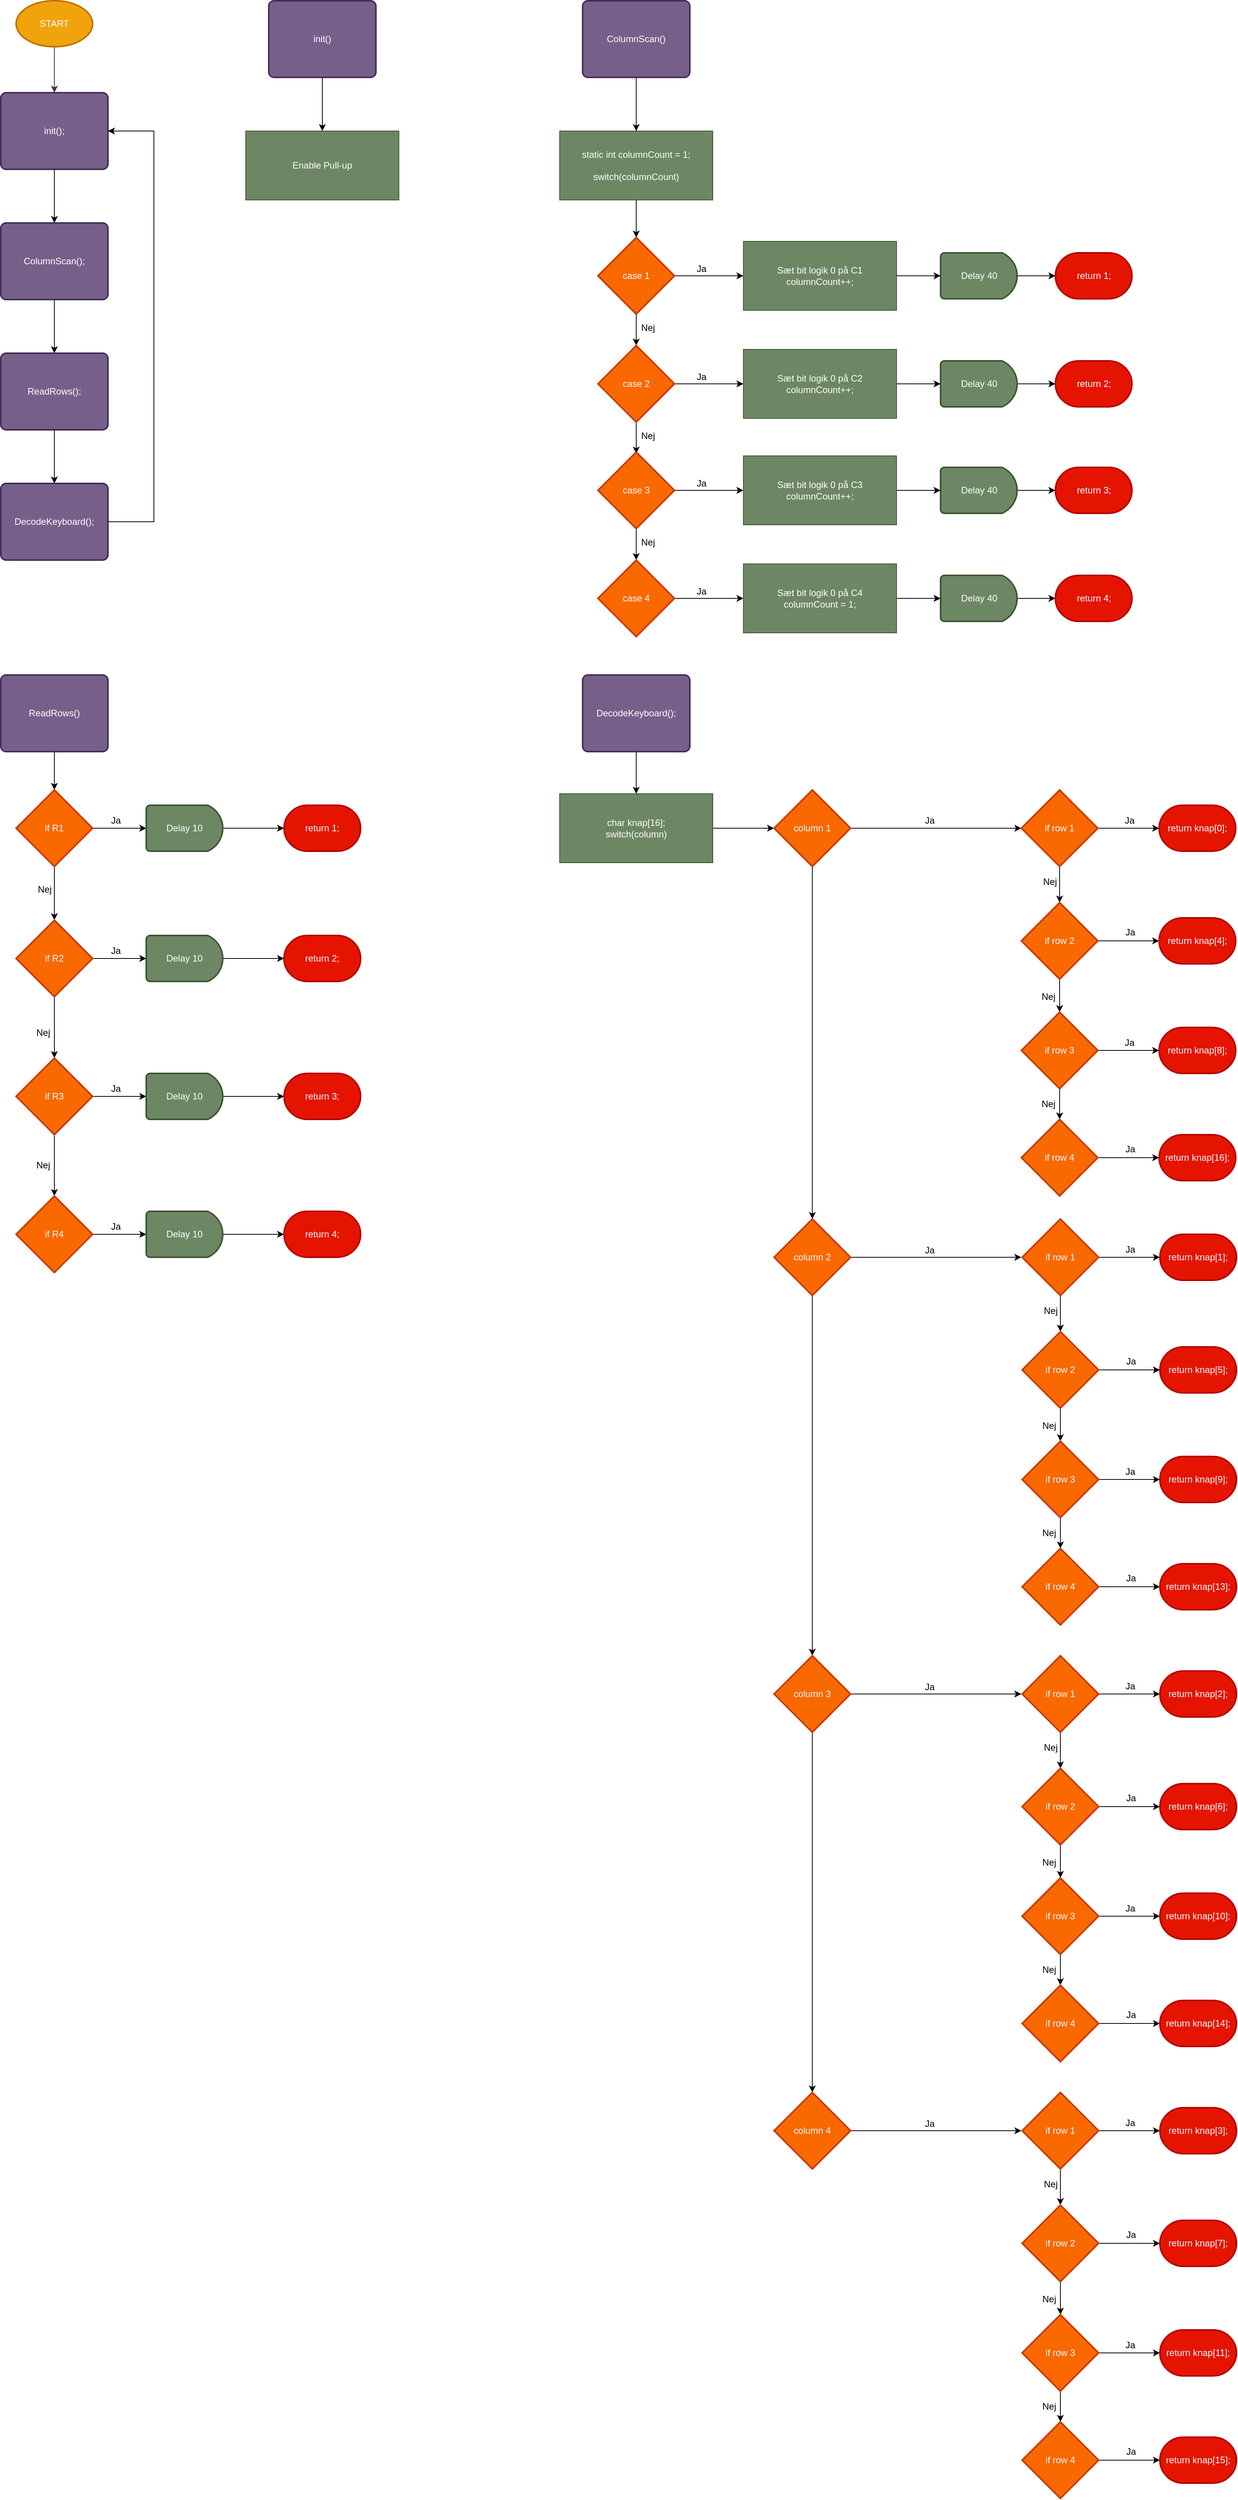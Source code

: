 <mxfile version="12.4.2" type="device" pages="1"><diagram id="H4l_srvw5z9-pCsnMv7J" name="Page-1"><mxGraphModel dx="1422" dy="794" grid="1" gridSize="10" guides="1" tooltips="1" connect="1" arrows="1" fold="1" page="1" pageScale="1" pageWidth="827" pageHeight="1169" math="0" shadow="0"><root><mxCell id="0"/><mxCell id="1" parent="0"/><mxCell id="MtW_4FK1G5BsZq4AV4s7-20" value="" style="edgeStyle=orthogonalEdgeStyle;rounded=0;orthogonalLoop=1;jettySize=auto;html=1;fillColor=#76608a;strokeColor=#432D57;" parent="1" source="MtW_4FK1G5BsZq4AV4s7-2" target="MtW_4FK1G5BsZq4AV4s7-17" edge="1"><mxGeometry relative="1" as="geometry"/></mxCell><mxCell id="MtW_4FK1G5BsZq4AV4s7-2" value="START" style="strokeWidth=2;html=1;shape=mxgraph.flowchart.start_1;whiteSpace=wrap;fillColor=#f0a30a;strokeColor=#BD7000;fontColor=#ffffff;" parent="1" vertex="1"><mxGeometry x="60" y="30" width="100" height="60" as="geometry"/></mxCell><mxCell id="MtW_4FK1G5BsZq4AV4s7-23" value="" style="edgeStyle=orthogonalEdgeStyle;rounded=0;orthogonalLoop=1;jettySize=auto;html=1;" parent="1" source="MtW_4FK1G5BsZq4AV4s7-17" target="MtW_4FK1G5BsZq4AV4s7-18" edge="1"><mxGeometry relative="1" as="geometry"/></mxCell><mxCell id="MtW_4FK1G5BsZq4AV4s7-17" value="init();" style="rounded=1;whiteSpace=wrap;html=1;absoluteArcSize=1;arcSize=14;strokeWidth=2;fillColor=#76608a;strokeColor=#432D57;fontColor=#ffffff;" parent="1" vertex="1"><mxGeometry x="40" y="150" width="140" height="100" as="geometry"/></mxCell><mxCell id="MtW_4FK1G5BsZq4AV4s7-24" value="" style="edgeStyle=orthogonalEdgeStyle;rounded=0;orthogonalLoop=1;jettySize=auto;html=1;" parent="1" source="MtW_4FK1G5BsZq4AV4s7-18" target="MtW_4FK1G5BsZq4AV4s7-19" edge="1"><mxGeometry relative="1" as="geometry"/></mxCell><mxCell id="MtW_4FK1G5BsZq4AV4s7-18" value="ColumnScan();" style="rounded=1;whiteSpace=wrap;html=1;absoluteArcSize=1;arcSize=14;strokeWidth=2;fillColor=#76608a;strokeColor=#432D57;fontColor=#ffffff;" parent="1" vertex="1"><mxGeometry x="40" y="320" width="140" height="100" as="geometry"/></mxCell><mxCell id="MtW_4FK1G5BsZq4AV4s7-26" value="" style="edgeStyle=orthogonalEdgeStyle;rounded=0;orthogonalLoop=1;jettySize=auto;html=1;" parent="1" source="MtW_4FK1G5BsZq4AV4s7-19" target="MtW_4FK1G5BsZq4AV4s7-25" edge="1"><mxGeometry relative="1" as="geometry"/></mxCell><mxCell id="MtW_4FK1G5BsZq4AV4s7-19" value="ReadRows();" style="rounded=1;whiteSpace=wrap;html=1;absoluteArcSize=1;arcSize=14;strokeWidth=2;fillColor=#76608a;strokeColor=#432D57;fontColor=#ffffff;" parent="1" vertex="1"><mxGeometry x="40" y="490" width="140" height="100" as="geometry"/></mxCell><mxCell id="MtW_4FK1G5BsZq4AV4s7-25" value="DecodeKeyboard();" style="rounded=1;whiteSpace=wrap;html=1;absoluteArcSize=1;arcSize=14;strokeWidth=2;fillColor=#76608a;strokeColor=#432D57;fontColor=#ffffff;" parent="1" vertex="1"><mxGeometry x="40" y="660" width="140" height="100" as="geometry"/></mxCell><mxCell id="MtW_4FK1G5BsZq4AV4s7-31" style="edgeStyle=orthogonalEdgeStyle;rounded=0;orthogonalLoop=1;jettySize=auto;html=1;exitX=1;exitY=0.5;exitDx=0;exitDy=0;entryX=1;entryY=0.5;entryDx=0;entryDy=0;" parent="1" source="MtW_4FK1G5BsZq4AV4s7-25" target="MtW_4FK1G5BsZq4AV4s7-17" edge="1"><mxGeometry relative="1" as="geometry"><Array as="points"><mxPoint x="240" y="710"/><mxPoint x="240" y="200"/></Array><mxPoint x="180" y="890" as="sourcePoint"/></mxGeometry></mxCell><mxCell id="MtW_4FK1G5BsZq4AV4s7-43" style="edgeStyle=orthogonalEdgeStyle;rounded=0;orthogonalLoop=1;jettySize=auto;html=1;exitX=0.5;exitY=1;exitDx=0;exitDy=0;entryX=0.5;entryY=0;entryDx=0;entryDy=0;entryPerimeter=0;" parent="1" source="MtW_4FK1G5BsZq4AV4s7-32" edge="1"><mxGeometry relative="1" as="geometry"><mxPoint x="460" y="200" as="targetPoint"/></mxGeometry></mxCell><mxCell id="MtW_4FK1G5BsZq4AV4s7-32" value="init()" style="rounded=1;whiteSpace=wrap;html=1;absoluteArcSize=1;arcSize=14;strokeWidth=2;fillColor=#76608a;strokeColor=#432D57;fontColor=#ffffff;" parent="1" vertex="1"><mxGeometry x="390" y="30" width="140" height="100" as="geometry"/></mxCell><mxCell id="MtW_4FK1G5BsZq4AV4s7-117" style="edgeStyle=orthogonalEdgeStyle;rounded=0;orthogonalLoop=1;jettySize=auto;html=1;exitX=0.5;exitY=1;exitDx=0;exitDy=0;entryX=0.5;entryY=0;entryDx=0;entryDy=0;" parent="1" source="MtW_4FK1G5BsZq4AV4s7-37" edge="1"><mxGeometry relative="1" as="geometry"><mxPoint x="870" y="200" as="targetPoint"/></mxGeometry></mxCell><mxCell id="MtW_4FK1G5BsZq4AV4s7-37" value="ColumnScan()" style="rounded=1;whiteSpace=wrap;html=1;absoluteArcSize=1;arcSize=14;strokeWidth=2;fillColor=#76608a;strokeColor=#432D57;fontColor=#ffffff;" parent="1" vertex="1"><mxGeometry x="800" y="30" width="140" height="100" as="geometry"/></mxCell><mxCell id="MtW_4FK1G5BsZq4AV4s7-49" value="&lt;font color=&quot;#ffffff&quot;&gt;Sæt bit logik 0 på PK3&lt;/font&gt;" style="text;html=1;align=center;verticalAlign=middle;resizable=0;points=[];;autosize=1;" parent="1" vertex="1"><mxGeometry x="1047.5" y="353" width="130" height="20" as="geometry"/></mxCell><mxCell id="MtW_4FK1G5BsZq4AV4s7-56" style="edgeStyle=orthogonalEdgeStyle;rounded=0;orthogonalLoop=1;jettySize=auto;html=1;exitX=1;exitY=0.5;exitDx=0;exitDy=0;exitPerimeter=0;entryX=0;entryY=0.5;entryDx=0;entryDy=0;entryPerimeter=0;" parent="1" source="MtW_4FK1G5BsZq4AV4s7-50" target="MtW_4FK1G5BsZq4AV4s7-51" edge="1"><mxGeometry relative="1" as="geometry"/></mxCell><mxCell id="MtW_4FK1G5BsZq4AV4s7-50" value="Delay 40" style="strokeWidth=2;html=1;shape=mxgraph.flowchart.delay;whiteSpace=wrap;fillColor=#6d8764;strokeColor=#3A5431;fontColor=#ffffff;" parent="1" vertex="1"><mxGeometry x="1267.5" y="359" width="100" height="60" as="geometry"/></mxCell><mxCell id="MtW_4FK1G5BsZq4AV4s7-51" value="return 1;" style="strokeWidth=2;html=1;shape=mxgraph.flowchart.terminator;whiteSpace=wrap;fillColor=#e51400;strokeColor=#B20000;fontColor=#ffffff;" parent="1" vertex="1"><mxGeometry x="1417.5" y="359" width="100" height="60" as="geometry"/></mxCell><mxCell id="MtW_4FK1G5BsZq4AV4s7-52" value="&lt;font color=&quot;#ffffff&quot;&gt;columnCount++&lt;/font&gt;" style="text;html=1;align=center;verticalAlign=middle;resizable=0;points=[];;autosize=1;" parent="1" vertex="1"><mxGeometry x="1062.5" y="403" width="100" height="20" as="geometry"/></mxCell><mxCell id="MtW_4FK1G5BsZq4AV4s7-53" value="&lt;font color=&quot;#ffffff&quot;&gt;case 1:&lt;/font&gt;" style="text;html=1;align=center;verticalAlign=middle;resizable=0;points=[];;autosize=1;" parent="1" vertex="1"><mxGeometry x="820" y="359" width="50" height="20" as="geometry"/></mxCell><mxCell id="MtW_4FK1G5BsZq4AV4s7-114" value="&lt;font color=&quot;#ffffff&quot;&gt;Enable Pull-Up&lt;/font&gt;" style="text;html=1;align=center;verticalAlign=middle;resizable=0;points=[];;autosize=1;" parent="1" vertex="1"><mxGeometry x="410" y="240" width="100" height="20" as="geometry"/></mxCell><mxCell id="MtW_4FK1G5BsZq4AV4s7-118" value="&lt;font color=&quot;#ffffff&quot;&gt;static int columnCount = 1;&lt;/font&gt;" style="text;html=1;align=center;verticalAlign=middle;resizable=0;points=[];;autosize=1;" parent="1" vertex="1"><mxGeometry x="790" y="210" width="160" height="20" as="geometry"/></mxCell><mxCell id="MtW_4FK1G5BsZq4AV4s7-119" value="&lt;font color=&quot;#ffffff&quot;&gt;switch(columnCount)&lt;/font&gt;" style="text;html=1;align=center;verticalAlign=middle;resizable=0;points=[];;autosize=1;" parent="1" vertex="1"><mxGeometry x="805" y="245" width="130" height="20" as="geometry"/></mxCell><mxCell id="9_9Kh3xDXPiRytQYsMHu-55" value="" style="edgeStyle=orthogonalEdgeStyle;rounded=0;orthogonalLoop=1;jettySize=auto;html=1;" edge="1" parent="1" source="MtW_4FK1G5BsZq4AV4s7-121" target="9_9Kh3xDXPiRytQYsMHu-53"><mxGeometry relative="1" as="geometry"/></mxCell><mxCell id="MtW_4FK1G5BsZq4AV4s7-121" value="ReadRows()" style="rounded=1;whiteSpace=wrap;html=1;absoluteArcSize=1;arcSize=14;strokeWidth=2;fillColor=#76608a;strokeColor=#432D57;fontColor=#ffffff;" parent="1" vertex="1"><mxGeometry x="40" y="910" width="140" height="100" as="geometry"/></mxCell><mxCell id="9_9Kh3xDXPiRytQYsMHu-1" value="Enable Pull-up" style="rounded=0;whiteSpace=wrap;html=1;fillColor=#6d8764;strokeColor=#3A5431;fontColor=#ffffff;" vertex="1" parent="1"><mxGeometry x="360" y="200" width="200" height="90" as="geometry"/></mxCell><mxCell id="9_9Kh3xDXPiRytQYsMHu-6" value="" style="edgeStyle=orthogonalEdgeStyle;rounded=0;orthogonalLoop=1;jettySize=auto;html=1;" edge="1" parent="1" source="9_9Kh3xDXPiRytQYsMHu-2" target="9_9Kh3xDXPiRytQYsMHu-4"><mxGeometry relative="1" as="geometry"/></mxCell><mxCell id="9_9Kh3xDXPiRytQYsMHu-2" value="static int columnCount = 1;&lt;br&gt;&lt;br&gt;switch(columnCount)" style="rounded=0;whiteSpace=wrap;html=1;fillColor=#6d8764;strokeColor=#3A5431;fontColor=#ffffff;" vertex="1" parent="1"><mxGeometry x="770" y="200" width="200" height="90" as="geometry"/></mxCell><mxCell id="9_9Kh3xDXPiRytQYsMHu-7" style="edgeStyle=orthogonalEdgeStyle;rounded=0;orthogonalLoop=1;jettySize=auto;html=1;exitX=1;exitY=0.5;exitDx=0;exitDy=0;exitPerimeter=0;entryX=0;entryY=0.5;entryDx=0;entryDy=0;" edge="1" parent="1" source="9_9Kh3xDXPiRytQYsMHu-4" target="9_9Kh3xDXPiRytQYsMHu-5"><mxGeometry relative="1" as="geometry"/></mxCell><mxCell id="9_9Kh3xDXPiRytQYsMHu-11" style="edgeStyle=orthogonalEdgeStyle;rounded=0;orthogonalLoop=1;jettySize=auto;html=1;" edge="1" parent="1" source="9_9Kh3xDXPiRytQYsMHu-4"><mxGeometry relative="1" as="geometry"><mxPoint x="870" y="480" as="targetPoint"/></mxGeometry></mxCell><mxCell id="9_9Kh3xDXPiRytQYsMHu-4" value="case 1" style="strokeWidth=2;html=1;shape=mxgraph.flowchart.decision;whiteSpace=wrap;fillColor=#fa6800;strokeColor=#C73500;fontColor=#ffffff;" vertex="1" parent="1"><mxGeometry x="820" y="339" width="100" height="100" as="geometry"/></mxCell><mxCell id="9_9Kh3xDXPiRytQYsMHu-9" style="edgeStyle=orthogonalEdgeStyle;rounded=0;orthogonalLoop=1;jettySize=auto;html=1;exitX=1;exitY=0.5;exitDx=0;exitDy=0;" edge="1" parent="1" source="9_9Kh3xDXPiRytQYsMHu-5" target="MtW_4FK1G5BsZq4AV4s7-50"><mxGeometry relative="1" as="geometry"/></mxCell><mxCell id="9_9Kh3xDXPiRytQYsMHu-5" value="Sæt bit logik 0 på C1&lt;br&gt;columnCount++;" style="rounded=0;whiteSpace=wrap;html=1;fillColor=#6d8764;strokeColor=#3A5431;fontColor=#ffffff;" vertex="1" parent="1"><mxGeometry x="1010" y="344" width="200" height="90" as="geometry"/></mxCell><mxCell id="9_9Kh3xDXPiRytQYsMHu-10" value="Ja" style="text;html=1;align=center;verticalAlign=middle;resizable=0;points=[];;autosize=1;" vertex="1" parent="1"><mxGeometry x="940" y="370" width="30" height="20" as="geometry"/></mxCell><mxCell id="9_9Kh3xDXPiRytQYsMHu-12" value="Nej" style="text;html=1;align=center;verticalAlign=middle;resizable=0;points=[];;autosize=1;" vertex="1" parent="1"><mxGeometry x="870" y="447" width="30" height="20" as="geometry"/></mxCell><mxCell id="9_9Kh3xDXPiRytQYsMHu-13" value="&lt;font color=&quot;#ffffff&quot;&gt;Sæt bit logik 0 på PK3&lt;/font&gt;" style="text;html=1;align=center;verticalAlign=middle;resizable=0;points=[];;autosize=1;" vertex="1" parent="1"><mxGeometry x="1047.5" y="494" width="130" height="20" as="geometry"/></mxCell><mxCell id="9_9Kh3xDXPiRytQYsMHu-14" style="edgeStyle=orthogonalEdgeStyle;rounded=0;orthogonalLoop=1;jettySize=auto;html=1;exitX=1;exitY=0.5;exitDx=0;exitDy=0;exitPerimeter=0;entryX=0;entryY=0.5;entryDx=0;entryDy=0;entryPerimeter=0;" edge="1" source="9_9Kh3xDXPiRytQYsMHu-15" target="9_9Kh3xDXPiRytQYsMHu-16" parent="1"><mxGeometry relative="1" as="geometry"/></mxCell><mxCell id="9_9Kh3xDXPiRytQYsMHu-15" value="Delay 40" style="strokeWidth=2;html=1;shape=mxgraph.flowchart.delay;whiteSpace=wrap;fillColor=#6d8764;strokeColor=#3A5431;fontColor=#ffffff;" vertex="1" parent="1"><mxGeometry x="1267.5" y="500" width="100" height="60" as="geometry"/></mxCell><mxCell id="9_9Kh3xDXPiRytQYsMHu-16" value="return 2;" style="strokeWidth=2;html=1;shape=mxgraph.flowchart.terminator;whiteSpace=wrap;fillColor=#e51400;strokeColor=#B20000;fontColor=#ffffff;" vertex="1" parent="1"><mxGeometry x="1417.5" y="500" width="100" height="60" as="geometry"/></mxCell><mxCell id="9_9Kh3xDXPiRytQYsMHu-17" value="&lt;font color=&quot;#ffffff&quot;&gt;columnCount++&lt;/font&gt;" style="text;html=1;align=center;verticalAlign=middle;resizable=0;points=[];;autosize=1;" vertex="1" parent="1"><mxGeometry x="1062.5" y="544" width="100" height="20" as="geometry"/></mxCell><mxCell id="9_9Kh3xDXPiRytQYsMHu-18" value="&lt;font color=&quot;#ffffff&quot;&gt;case 1:&lt;/font&gt;" style="text;html=1;align=center;verticalAlign=middle;resizable=0;points=[];;autosize=1;" vertex="1" parent="1"><mxGeometry x="820" y="500" width="50" height="20" as="geometry"/></mxCell><mxCell id="9_9Kh3xDXPiRytQYsMHu-19" style="edgeStyle=orthogonalEdgeStyle;rounded=0;orthogonalLoop=1;jettySize=auto;html=1;exitX=1;exitY=0.5;exitDx=0;exitDy=0;exitPerimeter=0;entryX=0;entryY=0.5;entryDx=0;entryDy=0;" edge="1" source="9_9Kh3xDXPiRytQYsMHu-21" target="9_9Kh3xDXPiRytQYsMHu-23" parent="1"><mxGeometry relative="1" as="geometry"/></mxCell><mxCell id="9_9Kh3xDXPiRytQYsMHu-20" style="edgeStyle=orthogonalEdgeStyle;rounded=0;orthogonalLoop=1;jettySize=auto;html=1;" edge="1" source="9_9Kh3xDXPiRytQYsMHu-21" parent="1"><mxGeometry relative="1" as="geometry"><mxPoint x="870" y="621" as="targetPoint"/></mxGeometry></mxCell><mxCell id="9_9Kh3xDXPiRytQYsMHu-21" value="case 2" style="strokeWidth=2;html=1;shape=mxgraph.flowchart.decision;whiteSpace=wrap;fillColor=#fa6800;strokeColor=#C73500;fontColor=#ffffff;" vertex="1" parent="1"><mxGeometry x="820" y="480" width="100" height="100" as="geometry"/></mxCell><mxCell id="9_9Kh3xDXPiRytQYsMHu-22" style="edgeStyle=orthogonalEdgeStyle;rounded=0;orthogonalLoop=1;jettySize=auto;html=1;exitX=1;exitY=0.5;exitDx=0;exitDy=0;" edge="1" source="9_9Kh3xDXPiRytQYsMHu-23" target="9_9Kh3xDXPiRytQYsMHu-15" parent="1"><mxGeometry relative="1" as="geometry"/></mxCell><mxCell id="9_9Kh3xDXPiRytQYsMHu-23" value="Sæt bit logik 0 på C2&lt;br&gt;columnCount++;" style="rounded=0;whiteSpace=wrap;html=1;fillColor=#6d8764;strokeColor=#3A5431;fontColor=#ffffff;" vertex="1" parent="1"><mxGeometry x="1010" y="485" width="200" height="90" as="geometry"/></mxCell><mxCell id="9_9Kh3xDXPiRytQYsMHu-24" value="Ja" style="text;html=1;align=center;verticalAlign=middle;resizable=0;points=[];;autosize=1;" vertex="1" parent="1"><mxGeometry x="940" y="511" width="30" height="20" as="geometry"/></mxCell><mxCell id="9_9Kh3xDXPiRytQYsMHu-25" value="Nej" style="text;html=1;align=center;verticalAlign=middle;resizable=0;points=[];;autosize=1;" vertex="1" parent="1"><mxGeometry x="870" y="588" width="30" height="20" as="geometry"/></mxCell><mxCell id="9_9Kh3xDXPiRytQYsMHu-27" value="&lt;font color=&quot;#ffffff&quot;&gt;Sæt bit logik 0 på PK3&lt;/font&gt;" style="text;html=1;align=center;verticalAlign=middle;resizable=0;points=[];;autosize=1;" vertex="1" parent="1"><mxGeometry x="1047.5" y="633" width="130" height="20" as="geometry"/></mxCell><mxCell id="9_9Kh3xDXPiRytQYsMHu-28" style="edgeStyle=orthogonalEdgeStyle;rounded=0;orthogonalLoop=1;jettySize=auto;html=1;exitX=1;exitY=0.5;exitDx=0;exitDy=0;exitPerimeter=0;entryX=0;entryY=0.5;entryDx=0;entryDy=0;entryPerimeter=0;" edge="1" source="9_9Kh3xDXPiRytQYsMHu-29" target="9_9Kh3xDXPiRytQYsMHu-30" parent="1"><mxGeometry relative="1" as="geometry"/></mxCell><mxCell id="9_9Kh3xDXPiRytQYsMHu-29" value="Delay 40" style="strokeWidth=2;html=1;shape=mxgraph.flowchart.delay;whiteSpace=wrap;fillColor=#6d8764;strokeColor=#3A5431;fontColor=#ffffff;" vertex="1" parent="1"><mxGeometry x="1267.5" y="639" width="100" height="60" as="geometry"/></mxCell><mxCell id="9_9Kh3xDXPiRytQYsMHu-30" value="return 3;" style="strokeWidth=2;html=1;shape=mxgraph.flowchart.terminator;whiteSpace=wrap;fillColor=#e51400;strokeColor=#B20000;fontColor=#ffffff;" vertex="1" parent="1"><mxGeometry x="1417.5" y="639" width="100" height="60" as="geometry"/></mxCell><mxCell id="9_9Kh3xDXPiRytQYsMHu-31" value="&lt;font color=&quot;#ffffff&quot;&gt;columnCount++&lt;/font&gt;" style="text;html=1;align=center;verticalAlign=middle;resizable=0;points=[];;autosize=1;" vertex="1" parent="1"><mxGeometry x="1062.5" y="683" width="100" height="20" as="geometry"/></mxCell><mxCell id="9_9Kh3xDXPiRytQYsMHu-32" value="&lt;font color=&quot;#ffffff&quot;&gt;case 1:&lt;/font&gt;" style="text;html=1;align=center;verticalAlign=middle;resizable=0;points=[];;autosize=1;" vertex="1" parent="1"><mxGeometry x="820" y="639" width="50" height="20" as="geometry"/></mxCell><mxCell id="9_9Kh3xDXPiRytQYsMHu-33" style="edgeStyle=orthogonalEdgeStyle;rounded=0;orthogonalLoop=1;jettySize=auto;html=1;exitX=1;exitY=0.5;exitDx=0;exitDy=0;exitPerimeter=0;entryX=0;entryY=0.5;entryDx=0;entryDy=0;" edge="1" source="9_9Kh3xDXPiRytQYsMHu-35" target="9_9Kh3xDXPiRytQYsMHu-37" parent="1"><mxGeometry relative="1" as="geometry"/></mxCell><mxCell id="9_9Kh3xDXPiRytQYsMHu-34" style="edgeStyle=orthogonalEdgeStyle;rounded=0;orthogonalLoop=1;jettySize=auto;html=1;" edge="1" source="9_9Kh3xDXPiRytQYsMHu-35" parent="1"><mxGeometry relative="1" as="geometry"><mxPoint x="870" y="760" as="targetPoint"/></mxGeometry></mxCell><mxCell id="9_9Kh3xDXPiRytQYsMHu-35" value="case 3" style="strokeWidth=2;html=1;shape=mxgraph.flowchart.decision;whiteSpace=wrap;fillColor=#fa6800;strokeColor=#C73500;fontColor=#ffffff;" vertex="1" parent="1"><mxGeometry x="820" y="619" width="100" height="100" as="geometry"/></mxCell><mxCell id="9_9Kh3xDXPiRytQYsMHu-36" style="edgeStyle=orthogonalEdgeStyle;rounded=0;orthogonalLoop=1;jettySize=auto;html=1;exitX=1;exitY=0.5;exitDx=0;exitDy=0;" edge="1" source="9_9Kh3xDXPiRytQYsMHu-37" target="9_9Kh3xDXPiRytQYsMHu-29" parent="1"><mxGeometry relative="1" as="geometry"/></mxCell><mxCell id="9_9Kh3xDXPiRytQYsMHu-37" value="Sæt bit logik 0 på C3&lt;br&gt;columnCount++;" style="rounded=0;whiteSpace=wrap;html=1;fillColor=#6d8764;strokeColor=#3A5431;fontColor=#ffffff;" vertex="1" parent="1"><mxGeometry x="1010" y="624" width="200" height="90" as="geometry"/></mxCell><mxCell id="9_9Kh3xDXPiRytQYsMHu-38" value="Ja" style="text;html=1;align=center;verticalAlign=middle;resizable=0;points=[];;autosize=1;" vertex="1" parent="1"><mxGeometry x="940" y="650" width="30" height="20" as="geometry"/></mxCell><mxCell id="9_9Kh3xDXPiRytQYsMHu-39" value="Nej" style="text;html=1;align=center;verticalAlign=middle;resizable=0;points=[];;autosize=1;" vertex="1" parent="1"><mxGeometry x="870" y="727" width="30" height="20" as="geometry"/></mxCell><mxCell id="9_9Kh3xDXPiRytQYsMHu-40" value="&lt;font color=&quot;#ffffff&quot;&gt;Sæt bit logik 0 på PK3&lt;/font&gt;" style="text;html=1;align=center;verticalAlign=middle;resizable=0;points=[];;autosize=1;" vertex="1" parent="1"><mxGeometry x="1047.5" y="774" width="130" height="20" as="geometry"/></mxCell><mxCell id="9_9Kh3xDXPiRytQYsMHu-41" style="edgeStyle=orthogonalEdgeStyle;rounded=0;orthogonalLoop=1;jettySize=auto;html=1;exitX=1;exitY=0.5;exitDx=0;exitDy=0;exitPerimeter=0;entryX=0;entryY=0.5;entryDx=0;entryDy=0;entryPerimeter=0;" edge="1" source="9_9Kh3xDXPiRytQYsMHu-42" target="9_9Kh3xDXPiRytQYsMHu-43" parent="1"><mxGeometry relative="1" as="geometry"/></mxCell><mxCell id="9_9Kh3xDXPiRytQYsMHu-42" value="Delay 40" style="strokeWidth=2;html=1;shape=mxgraph.flowchart.delay;whiteSpace=wrap;fillColor=#6d8764;strokeColor=#3A5431;fontColor=#ffffff;" vertex="1" parent="1"><mxGeometry x="1267.5" y="780" width="100" height="60" as="geometry"/></mxCell><mxCell id="9_9Kh3xDXPiRytQYsMHu-43" value="return 4;" style="strokeWidth=2;html=1;shape=mxgraph.flowchart.terminator;whiteSpace=wrap;fillColor=#e51400;strokeColor=#B20000;fontColor=#ffffff;" vertex="1" parent="1"><mxGeometry x="1417.5" y="780" width="100" height="60" as="geometry"/></mxCell><mxCell id="9_9Kh3xDXPiRytQYsMHu-44" value="&lt;font color=&quot;#ffffff&quot;&gt;columnCount++&lt;/font&gt;" style="text;html=1;align=center;verticalAlign=middle;resizable=0;points=[];;autosize=1;" vertex="1" parent="1"><mxGeometry x="1062.5" y="824" width="100" height="20" as="geometry"/></mxCell><mxCell id="9_9Kh3xDXPiRytQYsMHu-45" value="&lt;font color=&quot;#ffffff&quot;&gt;case 1:&lt;/font&gt;" style="text;html=1;align=center;verticalAlign=middle;resizable=0;points=[];;autosize=1;" vertex="1" parent="1"><mxGeometry x="820" y="780" width="50" height="20" as="geometry"/></mxCell><mxCell id="9_9Kh3xDXPiRytQYsMHu-46" style="edgeStyle=orthogonalEdgeStyle;rounded=0;orthogonalLoop=1;jettySize=auto;html=1;exitX=1;exitY=0.5;exitDx=0;exitDy=0;exitPerimeter=0;entryX=0;entryY=0.5;entryDx=0;entryDy=0;" edge="1" source="9_9Kh3xDXPiRytQYsMHu-48" target="9_9Kh3xDXPiRytQYsMHu-50" parent="1"><mxGeometry relative="1" as="geometry"/></mxCell><mxCell id="9_9Kh3xDXPiRytQYsMHu-48" value="case 4" style="strokeWidth=2;html=1;shape=mxgraph.flowchart.decision;whiteSpace=wrap;fillColor=#fa6800;strokeColor=#C73500;fontColor=#ffffff;" vertex="1" parent="1"><mxGeometry x="820" y="760" width="100" height="100" as="geometry"/></mxCell><mxCell id="9_9Kh3xDXPiRytQYsMHu-49" style="edgeStyle=orthogonalEdgeStyle;rounded=0;orthogonalLoop=1;jettySize=auto;html=1;exitX=1;exitY=0.5;exitDx=0;exitDy=0;" edge="1" source="9_9Kh3xDXPiRytQYsMHu-50" target="9_9Kh3xDXPiRytQYsMHu-42" parent="1"><mxGeometry relative="1" as="geometry"/></mxCell><mxCell id="9_9Kh3xDXPiRytQYsMHu-50" value="Sæt bit logik 0 på C4&lt;br&gt;columnCount = 1;" style="rounded=0;whiteSpace=wrap;html=1;fillColor=#6d8764;strokeColor=#3A5431;fontColor=#ffffff;" vertex="1" parent="1"><mxGeometry x="1010" y="765" width="200" height="90" as="geometry"/></mxCell><mxCell id="9_9Kh3xDXPiRytQYsMHu-51" value="Ja" style="text;html=1;align=center;verticalAlign=middle;resizable=0;points=[];;autosize=1;" vertex="1" parent="1"><mxGeometry x="940" y="791" width="30" height="20" as="geometry"/></mxCell><mxCell id="9_9Kh3xDXPiRytQYsMHu-57" value="" style="edgeStyle=orthogonalEdgeStyle;rounded=0;orthogonalLoop=1;jettySize=auto;html=1;" edge="1" parent="1" source="9_9Kh3xDXPiRytQYsMHu-53" target="9_9Kh3xDXPiRytQYsMHu-56"><mxGeometry relative="1" as="geometry"/></mxCell><mxCell id="9_9Kh3xDXPiRytQYsMHu-68" value="" style="edgeStyle=orthogonalEdgeStyle;rounded=0;orthogonalLoop=1;jettySize=auto;html=1;" edge="1" parent="1" source="9_9Kh3xDXPiRytQYsMHu-53" target="9_9Kh3xDXPiRytQYsMHu-63"><mxGeometry relative="1" as="geometry"/></mxCell><mxCell id="9_9Kh3xDXPiRytQYsMHu-53" value="if R1" style="strokeWidth=2;html=1;shape=mxgraph.flowchart.decision;whiteSpace=wrap;fillColor=#fa6800;strokeColor=#C73500;fontColor=#ffffff;" vertex="1" parent="1"><mxGeometry x="60" y="1060" width="100" height="100" as="geometry"/></mxCell><mxCell id="9_9Kh3xDXPiRytQYsMHu-59" value="" style="edgeStyle=orthogonalEdgeStyle;rounded=0;orthogonalLoop=1;jettySize=auto;html=1;" edge="1" parent="1" source="9_9Kh3xDXPiRytQYsMHu-56"><mxGeometry relative="1" as="geometry"><mxPoint x="410" y="1110" as="targetPoint"/></mxGeometry></mxCell><mxCell id="9_9Kh3xDXPiRytQYsMHu-56" value="Delay 10" style="strokeWidth=2;html=1;shape=mxgraph.flowchart.delay;whiteSpace=wrap;fillColor=#6d8764;strokeColor=#3A5431;fontColor=#ffffff;" vertex="1" parent="1"><mxGeometry x="230" y="1080" width="100" height="60" as="geometry"/></mxCell><mxCell id="9_9Kh3xDXPiRytQYsMHu-60" value="return 1;" style="strokeWidth=2;html=1;shape=mxgraph.flowchart.terminator;whiteSpace=wrap;fillColor=#e51400;strokeColor=#B20000;fontColor=#ffffff;" vertex="1" parent="1"><mxGeometry x="410" y="1080" width="100" height="60" as="geometry"/></mxCell><mxCell id="9_9Kh3xDXPiRytQYsMHu-61" value="Ja" style="text;html=1;align=center;verticalAlign=middle;resizable=0;points=[];;autosize=1;" vertex="1" parent="1"><mxGeometry x="175" y="1090" width="30" height="20" as="geometry"/></mxCell><mxCell id="9_9Kh3xDXPiRytQYsMHu-62" value="" style="edgeStyle=orthogonalEdgeStyle;rounded=0;orthogonalLoop=1;jettySize=auto;html=1;" edge="1" source="9_9Kh3xDXPiRytQYsMHu-63" target="9_9Kh3xDXPiRytQYsMHu-65" parent="1"><mxGeometry relative="1" as="geometry"/></mxCell><mxCell id="9_9Kh3xDXPiRytQYsMHu-71" value="" style="edgeStyle=orthogonalEdgeStyle;rounded=0;orthogonalLoop=1;jettySize=auto;html=1;" edge="1" parent="1" source="9_9Kh3xDXPiRytQYsMHu-63"><mxGeometry relative="1" as="geometry"><mxPoint x="110" y="1410" as="targetPoint"/></mxGeometry></mxCell><mxCell id="9_9Kh3xDXPiRytQYsMHu-63" value="if R2" style="strokeWidth=2;html=1;shape=mxgraph.flowchart.decision;whiteSpace=wrap;fillColor=#fa6800;strokeColor=#C73500;fontColor=#ffffff;" vertex="1" parent="1"><mxGeometry x="60" y="1230" width="100" height="100" as="geometry"/></mxCell><mxCell id="9_9Kh3xDXPiRytQYsMHu-64" value="" style="edgeStyle=orthogonalEdgeStyle;rounded=0;orthogonalLoop=1;jettySize=auto;html=1;" edge="1" source="9_9Kh3xDXPiRytQYsMHu-65" parent="1"><mxGeometry relative="1" as="geometry"><mxPoint x="410" y="1280" as="targetPoint"/></mxGeometry></mxCell><mxCell id="9_9Kh3xDXPiRytQYsMHu-65" value="Delay 10" style="strokeWidth=2;html=1;shape=mxgraph.flowchart.delay;whiteSpace=wrap;fillColor=#6d8764;strokeColor=#3A5431;fontColor=#ffffff;" vertex="1" parent="1"><mxGeometry x="230" y="1250" width="100" height="60" as="geometry"/></mxCell><mxCell id="9_9Kh3xDXPiRytQYsMHu-66" value="return 2;" style="strokeWidth=2;html=1;shape=mxgraph.flowchart.terminator;whiteSpace=wrap;fillColor=#e51400;strokeColor=#B20000;fontColor=#ffffff;" vertex="1" parent="1"><mxGeometry x="410" y="1250" width="100" height="60" as="geometry"/></mxCell><mxCell id="9_9Kh3xDXPiRytQYsMHu-67" value="Ja" style="text;html=1;align=center;verticalAlign=middle;resizable=0;points=[];;autosize=1;" vertex="1" parent="1"><mxGeometry x="175" y="1260" width="30" height="20" as="geometry"/></mxCell><mxCell id="9_9Kh3xDXPiRytQYsMHu-69" value="Nej" style="text;html=1;align=center;verticalAlign=middle;resizable=0;points=[];;autosize=1;" vertex="1" parent="1"><mxGeometry x="82" y="1180" width="30" height="20" as="geometry"/></mxCell><mxCell id="9_9Kh3xDXPiRytQYsMHu-73" value="" style="edgeStyle=orthogonalEdgeStyle;rounded=0;orthogonalLoop=1;jettySize=auto;html=1;" edge="1" source="9_9Kh3xDXPiRytQYsMHu-76" target="9_9Kh3xDXPiRytQYsMHu-77" parent="1"><mxGeometry relative="1" as="geometry"/></mxCell><mxCell id="9_9Kh3xDXPiRytQYsMHu-74" value="" style="edgeStyle=orthogonalEdgeStyle;rounded=0;orthogonalLoop=1;jettySize=auto;html=1;" edge="1" source="9_9Kh3xDXPiRytQYsMHu-76" parent="1"><mxGeometry relative="1" as="geometry"><mxPoint x="110" y="1590" as="targetPoint"/></mxGeometry></mxCell><mxCell id="9_9Kh3xDXPiRytQYsMHu-75" value="" style="edgeStyle=orthogonalEdgeStyle;rounded=0;orthogonalLoop=1;jettySize=auto;html=1;" edge="1" source="9_9Kh3xDXPiRytQYsMHu-77" parent="1"><mxGeometry relative="1" as="geometry"><mxPoint x="410" y="1460" as="targetPoint"/></mxGeometry></mxCell><mxCell id="9_9Kh3xDXPiRytQYsMHu-76" value="if R3" style="strokeWidth=2;html=1;shape=mxgraph.flowchart.decision;whiteSpace=wrap;fillColor=#fa6800;strokeColor=#C73500;fontColor=#ffffff;" vertex="1" parent="1"><mxGeometry x="60" y="1410" width="100" height="100" as="geometry"/></mxCell><mxCell id="9_9Kh3xDXPiRytQYsMHu-77" value="Delay 10" style="strokeWidth=2;html=1;shape=mxgraph.flowchart.delay;whiteSpace=wrap;fillColor=#6d8764;strokeColor=#3A5431;fontColor=#ffffff;" vertex="1" parent="1"><mxGeometry x="230" y="1430" width="100" height="60" as="geometry"/></mxCell><mxCell id="9_9Kh3xDXPiRytQYsMHu-78" value="return 3;" style="strokeWidth=2;html=1;shape=mxgraph.flowchart.terminator;whiteSpace=wrap;fillColor=#e51400;strokeColor=#B20000;fontColor=#ffffff;" vertex="1" parent="1"><mxGeometry x="410" y="1430" width="100" height="60" as="geometry"/></mxCell><mxCell id="9_9Kh3xDXPiRytQYsMHu-79" value="Ja" style="text;html=1;align=center;verticalAlign=middle;resizable=0;points=[];;autosize=1;" vertex="1" parent="1"><mxGeometry x="175" y="1440" width="30" height="20" as="geometry"/></mxCell><mxCell id="9_9Kh3xDXPiRytQYsMHu-80" value="Nej&lt;br&gt;" style="text;html=1;align=center;verticalAlign=middle;resizable=0;points=[];;autosize=1;" vertex="1" parent="1"><mxGeometry x="80" y="1367" width="30" height="20" as="geometry"/></mxCell><mxCell id="9_9Kh3xDXPiRytQYsMHu-81" value="Nej&lt;br&gt;" style="text;html=1;align=center;verticalAlign=middle;resizable=0;points=[];;autosize=1;" vertex="1" parent="1"><mxGeometry x="80" y="1540" width="30" height="20" as="geometry"/></mxCell><mxCell id="9_9Kh3xDXPiRytQYsMHu-82" value="" style="edgeStyle=orthogonalEdgeStyle;rounded=0;orthogonalLoop=1;jettySize=auto;html=1;" edge="1" source="9_9Kh3xDXPiRytQYsMHu-85" target="9_9Kh3xDXPiRytQYsMHu-86" parent="1"><mxGeometry relative="1" as="geometry"/></mxCell><mxCell id="9_9Kh3xDXPiRytQYsMHu-84" value="" style="edgeStyle=orthogonalEdgeStyle;rounded=0;orthogonalLoop=1;jettySize=auto;html=1;" edge="1" source="9_9Kh3xDXPiRytQYsMHu-86" parent="1"><mxGeometry relative="1" as="geometry"><mxPoint x="410" y="1640" as="targetPoint"/></mxGeometry></mxCell><mxCell id="9_9Kh3xDXPiRytQYsMHu-85" value="if R4" style="strokeWidth=2;html=1;shape=mxgraph.flowchart.decision;whiteSpace=wrap;fillColor=#fa6800;strokeColor=#C73500;fontColor=#ffffff;" vertex="1" parent="1"><mxGeometry x="60" y="1590" width="100" height="100" as="geometry"/></mxCell><mxCell id="9_9Kh3xDXPiRytQYsMHu-86" value="Delay 10" style="strokeWidth=2;html=1;shape=mxgraph.flowchart.delay;whiteSpace=wrap;fillColor=#6d8764;strokeColor=#3A5431;fontColor=#ffffff;" vertex="1" parent="1"><mxGeometry x="230" y="1610" width="100" height="60" as="geometry"/></mxCell><mxCell id="9_9Kh3xDXPiRytQYsMHu-87" value="return 4;" style="strokeWidth=2;html=1;shape=mxgraph.flowchart.terminator;whiteSpace=wrap;fillColor=#e51400;strokeColor=#B20000;fontColor=#ffffff;" vertex="1" parent="1"><mxGeometry x="410" y="1610" width="100" height="60" as="geometry"/></mxCell><mxCell id="9_9Kh3xDXPiRytQYsMHu-88" value="Ja" style="text;html=1;align=center;verticalAlign=middle;resizable=0;points=[];;autosize=1;" vertex="1" parent="1"><mxGeometry x="175" y="1620" width="30" height="20" as="geometry"/></mxCell><mxCell id="9_9Kh3xDXPiRytQYsMHu-92" value="" style="edgeStyle=orthogonalEdgeStyle;rounded=0;orthogonalLoop=1;jettySize=auto;html=1;" edge="1" parent="1" source="9_9Kh3xDXPiRytQYsMHu-90" target="9_9Kh3xDXPiRytQYsMHu-91"><mxGeometry relative="1" as="geometry"/></mxCell><mxCell id="9_9Kh3xDXPiRytQYsMHu-90" value="DecodeKeyboard();" style="rounded=1;whiteSpace=wrap;html=1;absoluteArcSize=1;arcSize=14;strokeWidth=2;fillColor=#76608a;strokeColor=#432D57;fontColor=#ffffff;" vertex="1" parent="1"><mxGeometry x="800" y="910" width="140" height="100" as="geometry"/></mxCell><mxCell id="9_9Kh3xDXPiRytQYsMHu-192" value="" style="edgeStyle=orthogonalEdgeStyle;rounded=0;orthogonalLoop=1;jettySize=auto;html=1;" edge="1" parent="1" source="9_9Kh3xDXPiRytQYsMHu-91"><mxGeometry relative="1" as="geometry"><mxPoint x="1050" y="1110" as="targetPoint"/></mxGeometry></mxCell><mxCell id="9_9Kh3xDXPiRytQYsMHu-91" value="char knap[16];&lt;br&gt;switch(column)" style="rounded=0;whiteSpace=wrap;html=1;fillColor=#6d8764;strokeColor=#3A5431;fontColor=#ffffff;" vertex="1" parent="1"><mxGeometry x="770" y="1065" width="200" height="90" as="geometry"/></mxCell><mxCell id="9_9Kh3xDXPiRytQYsMHu-104" value="" style="edgeStyle=orthogonalEdgeStyle;rounded=0;orthogonalLoop=1;jettySize=auto;html=1;" edge="1" parent="1" source="9_9Kh3xDXPiRytQYsMHu-96" target="9_9Kh3xDXPiRytQYsMHu-103"><mxGeometry relative="1" as="geometry"/></mxCell><mxCell id="9_9Kh3xDXPiRytQYsMHu-132" value="" style="edgeStyle=orthogonalEdgeStyle;rounded=0;orthogonalLoop=1;jettySize=auto;html=1;" edge="1" parent="1" source="9_9Kh3xDXPiRytQYsMHu-96" target="9_9Kh3xDXPiRytQYsMHu-131"><mxGeometry relative="1" as="geometry"/></mxCell><mxCell id="9_9Kh3xDXPiRytQYsMHu-96" value="column 1" style="strokeWidth=2;html=1;shape=mxgraph.flowchart.decision;whiteSpace=wrap;fillColor=#fa6800;strokeColor=#C73500;fontColor=#ffffff;" vertex="1" parent="1"><mxGeometry x="1050" y="1060" width="100" height="100" as="geometry"/></mxCell><mxCell id="9_9Kh3xDXPiRytQYsMHu-134" value="" style="edgeStyle=orthogonalEdgeStyle;rounded=0;orthogonalLoop=1;jettySize=auto;html=1;" edge="1" parent="1" source="9_9Kh3xDXPiRytQYsMHu-131"><mxGeometry relative="1" as="geometry"><mxPoint x="1373" y="1670" as="targetPoint"/></mxGeometry></mxCell><mxCell id="9_9Kh3xDXPiRytQYsMHu-190" value="" style="edgeStyle=orthogonalEdgeStyle;rounded=0;orthogonalLoop=1;jettySize=auto;html=1;entryX=0.5;entryY=0;entryDx=0;entryDy=0;entryPerimeter=0;" edge="1" parent="1" source="9_9Kh3xDXPiRytQYsMHu-131" target="9_9Kh3xDXPiRytQYsMHu-165"><mxGeometry relative="1" as="geometry"><mxPoint x="1100" y="1800" as="targetPoint"/></mxGeometry></mxCell><mxCell id="9_9Kh3xDXPiRytQYsMHu-131" value="column 2" style="strokeWidth=2;html=1;shape=mxgraph.flowchart.decision;whiteSpace=wrap;fillColor=#fa6800;strokeColor=#C73500;fontColor=#ffffff;" vertex="1" parent="1"><mxGeometry x="1050" y="1620" width="100" height="100" as="geometry"/></mxCell><mxCell id="9_9Kh3xDXPiRytQYsMHu-106" value="" style="edgeStyle=orthogonalEdgeStyle;rounded=0;orthogonalLoop=1;jettySize=auto;html=1;" edge="1" parent="1" source="9_9Kh3xDXPiRytQYsMHu-103"><mxGeometry relative="1" as="geometry"><mxPoint x="1553" y="1110" as="targetPoint"/></mxGeometry></mxCell><mxCell id="9_9Kh3xDXPiRytQYsMHu-127" value="" style="edgeStyle=orthogonalEdgeStyle;rounded=0;orthogonalLoop=1;jettySize=auto;html=1;" edge="1" parent="1" source="9_9Kh3xDXPiRytQYsMHu-103" target="9_9Kh3xDXPiRytQYsMHu-110"><mxGeometry relative="1" as="geometry"/></mxCell><mxCell id="9_9Kh3xDXPiRytQYsMHu-103" value="if row 1" style="strokeWidth=2;html=1;shape=mxgraph.flowchart.decision;whiteSpace=wrap;fillColor=#fa6800;strokeColor=#C73500;fontColor=#ffffff;" vertex="1" parent="1"><mxGeometry x="1373" y="1060" width="100" height="100" as="geometry"/></mxCell><mxCell id="9_9Kh3xDXPiRytQYsMHu-114" value="" style="edgeStyle=orthogonalEdgeStyle;rounded=0;orthogonalLoop=1;jettySize=auto;html=1;" edge="1" parent="1" source="9_9Kh3xDXPiRytQYsMHu-110"><mxGeometry relative="1" as="geometry"><mxPoint x="1553" y="1257" as="targetPoint"/></mxGeometry></mxCell><mxCell id="9_9Kh3xDXPiRytQYsMHu-128" value="" style="edgeStyle=orthogonalEdgeStyle;rounded=0;orthogonalLoop=1;jettySize=auto;html=1;" edge="1" parent="1" source="9_9Kh3xDXPiRytQYsMHu-110" target="9_9Kh3xDXPiRytQYsMHu-119"><mxGeometry relative="1" as="geometry"/></mxCell><mxCell id="9_9Kh3xDXPiRytQYsMHu-110" value="if row 2" style="strokeWidth=2;html=1;shape=mxgraph.flowchart.decision;whiteSpace=wrap;fillColor=#fa6800;strokeColor=#C73500;fontColor=#ffffff;" vertex="1" parent="1"><mxGeometry x="1373" y="1207" width="100" height="100" as="geometry"/></mxCell><mxCell id="9_9Kh3xDXPiRytQYsMHu-107" value="return knap[0];" style="strokeWidth=2;html=1;shape=mxgraph.flowchart.terminator;whiteSpace=wrap;fillColor=#e51400;strokeColor=#B20000;fontColor=#ffffff;" vertex="1" parent="1"><mxGeometry x="1553" y="1080" width="100" height="60" as="geometry"/></mxCell><mxCell id="9_9Kh3xDXPiRytQYsMHu-108" value="Ja" style="text;html=1;align=center;verticalAlign=middle;resizable=0;points=[];;autosize=1;" vertex="1" parent="1"><mxGeometry x="1237.5" y="1090" width="30" height="20" as="geometry"/></mxCell><mxCell id="9_9Kh3xDXPiRytQYsMHu-109" value="Ja" style="text;html=1;align=center;verticalAlign=middle;resizable=0;points=[];;autosize=1;" vertex="1" parent="1"><mxGeometry x="1499" y="1090" width="30" height="20" as="geometry"/></mxCell><mxCell id="9_9Kh3xDXPiRytQYsMHu-112" value="Nej" style="text;html=1;align=center;verticalAlign=middle;resizable=0;points=[];;autosize=1;" vertex="1" parent="1"><mxGeometry x="1395" y="1170" width="30" height="20" as="geometry"/></mxCell><mxCell id="9_9Kh3xDXPiRytQYsMHu-115" value="return knap[4];" style="strokeWidth=2;html=1;shape=mxgraph.flowchart.terminator;whiteSpace=wrap;fillColor=#e51400;strokeColor=#B20000;fontColor=#ffffff;" vertex="1" parent="1"><mxGeometry x="1553" y="1227" width="100" height="60" as="geometry"/></mxCell><mxCell id="9_9Kh3xDXPiRytQYsMHu-116" value="Ja" style="text;html=1;align=center;verticalAlign=middle;resizable=0;points=[];;autosize=1;" vertex="1" parent="1"><mxGeometry x="1500" y="1236" width="30" height="20" as="geometry"/></mxCell><mxCell id="9_9Kh3xDXPiRytQYsMHu-117" value="" style="edgeStyle=orthogonalEdgeStyle;rounded=0;orthogonalLoop=1;jettySize=auto;html=1;" edge="1" source="9_9Kh3xDXPiRytQYsMHu-119" parent="1"><mxGeometry relative="1" as="geometry"><mxPoint x="1553" y="1400" as="targetPoint"/></mxGeometry></mxCell><mxCell id="9_9Kh3xDXPiRytQYsMHu-118" value="" style="edgeStyle=orthogonalEdgeStyle;rounded=0;orthogonalLoop=1;jettySize=auto;html=1;" edge="1" source="9_9Kh3xDXPiRytQYsMHu-119" target="9_9Kh3xDXPiRytQYsMHu-121" parent="1"><mxGeometry relative="1" as="geometry"/></mxCell><mxCell id="9_9Kh3xDXPiRytQYsMHu-119" value="if row 3" style="strokeWidth=2;html=1;shape=mxgraph.flowchart.decision;whiteSpace=wrap;fillColor=#fa6800;strokeColor=#C73500;fontColor=#ffffff;" vertex="1" parent="1"><mxGeometry x="1373" y="1350" width="100" height="100" as="geometry"/></mxCell><mxCell id="9_9Kh3xDXPiRytQYsMHu-120" value="" style="edgeStyle=orthogonalEdgeStyle;rounded=0;orthogonalLoop=1;jettySize=auto;html=1;" edge="1" source="9_9Kh3xDXPiRytQYsMHu-121" parent="1"><mxGeometry relative="1" as="geometry"><mxPoint x="1553" y="1540" as="targetPoint"/></mxGeometry></mxCell><mxCell id="9_9Kh3xDXPiRytQYsMHu-121" value="if row 4" style="strokeWidth=2;html=1;shape=mxgraph.flowchart.decision;whiteSpace=wrap;fillColor=#fa6800;strokeColor=#C73500;fontColor=#ffffff;" vertex="1" parent="1"><mxGeometry x="1373" y="1490" width="100" height="100" as="geometry"/></mxCell><mxCell id="9_9Kh3xDXPiRytQYsMHu-122" value="return knap[8];" style="strokeWidth=2;html=1;shape=mxgraph.flowchart.terminator;whiteSpace=wrap;fillColor=#e51400;strokeColor=#B20000;fontColor=#ffffff;" vertex="1" parent="1"><mxGeometry x="1553" y="1370" width="100" height="60" as="geometry"/></mxCell><mxCell id="9_9Kh3xDXPiRytQYsMHu-123" value="Ja" style="text;html=1;align=center;verticalAlign=middle;resizable=0;points=[];;autosize=1;" vertex="1" parent="1"><mxGeometry x="1499" y="1380" width="30" height="20" as="geometry"/></mxCell><mxCell id="9_9Kh3xDXPiRytQYsMHu-124" value="Nej" style="text;html=1;align=center;verticalAlign=middle;resizable=0;points=[];;autosize=1;" vertex="1" parent="1"><mxGeometry x="1393" y="1460" width="30" height="20" as="geometry"/></mxCell><mxCell id="9_9Kh3xDXPiRytQYsMHu-125" value="return knap[16];" style="strokeWidth=2;html=1;shape=mxgraph.flowchart.terminator;whiteSpace=wrap;fillColor=#e51400;strokeColor=#B20000;fontColor=#ffffff;" vertex="1" parent="1"><mxGeometry x="1553" y="1510" width="100" height="60" as="geometry"/></mxCell><mxCell id="9_9Kh3xDXPiRytQYsMHu-126" value="Ja" style="text;html=1;align=center;verticalAlign=middle;resizable=0;points=[];;autosize=1;" vertex="1" parent="1"><mxGeometry x="1500" y="1519" width="30" height="20" as="geometry"/></mxCell><mxCell id="9_9Kh3xDXPiRytQYsMHu-130" value="Nej" style="text;html=1;align=center;verticalAlign=middle;resizable=0;points=[];;autosize=1;" vertex="1" parent="1"><mxGeometry x="1393" y="1320" width="30" height="20" as="geometry"/></mxCell><mxCell id="9_9Kh3xDXPiRytQYsMHu-135" value="Ja" style="text;html=1;align=center;verticalAlign=middle;resizable=0;points=[];;autosize=1;" vertex="1" parent="1"><mxGeometry x="1237.5" y="1651" width="30" height="20" as="geometry"/></mxCell><mxCell id="9_9Kh3xDXPiRytQYsMHu-142" value="" style="edgeStyle=orthogonalEdgeStyle;rounded=0;orthogonalLoop=1;jettySize=auto;html=1;" edge="1" source="9_9Kh3xDXPiRytQYsMHu-144" parent="1"><mxGeometry relative="1" as="geometry"><mxPoint x="1554" y="1670" as="targetPoint"/></mxGeometry></mxCell><mxCell id="9_9Kh3xDXPiRytQYsMHu-143" value="" style="edgeStyle=orthogonalEdgeStyle;rounded=0;orthogonalLoop=1;jettySize=auto;html=1;" edge="1" source="9_9Kh3xDXPiRytQYsMHu-144" target="9_9Kh3xDXPiRytQYsMHu-147" parent="1"><mxGeometry relative="1" as="geometry"/></mxCell><mxCell id="9_9Kh3xDXPiRytQYsMHu-144" value="if row 1" style="strokeWidth=2;html=1;shape=mxgraph.flowchart.decision;whiteSpace=wrap;fillColor=#fa6800;strokeColor=#C73500;fontColor=#ffffff;" vertex="1" parent="1"><mxGeometry x="1374" y="1620" width="100" height="100" as="geometry"/></mxCell><mxCell id="9_9Kh3xDXPiRytQYsMHu-145" value="" style="edgeStyle=orthogonalEdgeStyle;rounded=0;orthogonalLoop=1;jettySize=auto;html=1;" edge="1" source="9_9Kh3xDXPiRytQYsMHu-147" parent="1"><mxGeometry relative="1" as="geometry"><mxPoint x="1554" y="1817" as="targetPoint"/></mxGeometry></mxCell><mxCell id="9_9Kh3xDXPiRytQYsMHu-146" value="" style="edgeStyle=orthogonalEdgeStyle;rounded=0;orthogonalLoop=1;jettySize=auto;html=1;" edge="1" source="9_9Kh3xDXPiRytQYsMHu-147" target="9_9Kh3xDXPiRytQYsMHu-155" parent="1"><mxGeometry relative="1" as="geometry"/></mxCell><mxCell id="9_9Kh3xDXPiRytQYsMHu-147" value="if row 2" style="strokeWidth=2;html=1;shape=mxgraph.flowchart.decision;whiteSpace=wrap;fillColor=#fa6800;strokeColor=#C73500;fontColor=#ffffff;" vertex="1" parent="1"><mxGeometry x="1374" y="1767" width="100" height="100" as="geometry"/></mxCell><mxCell id="9_9Kh3xDXPiRytQYsMHu-148" value="return knap[1];" style="strokeWidth=2;html=1;shape=mxgraph.flowchart.terminator;whiteSpace=wrap;fillColor=#e51400;strokeColor=#B20000;fontColor=#ffffff;" vertex="1" parent="1"><mxGeometry x="1554" y="1640" width="100" height="60" as="geometry"/></mxCell><mxCell id="9_9Kh3xDXPiRytQYsMHu-149" value="Ja" style="text;html=1;align=center;verticalAlign=middle;resizable=0;points=[];;autosize=1;" vertex="1" parent="1"><mxGeometry x="1500" y="1650" width="30" height="20" as="geometry"/></mxCell><mxCell id="9_9Kh3xDXPiRytQYsMHu-150" value="Nej" style="text;html=1;align=center;verticalAlign=middle;resizable=0;points=[];;autosize=1;" vertex="1" parent="1"><mxGeometry x="1396" y="1730" width="30" height="20" as="geometry"/></mxCell><mxCell id="9_9Kh3xDXPiRytQYsMHu-151" value="return knap[5];" style="strokeWidth=2;html=1;shape=mxgraph.flowchart.terminator;whiteSpace=wrap;fillColor=#e51400;strokeColor=#B20000;fontColor=#ffffff;" vertex="1" parent="1"><mxGeometry x="1554" y="1787" width="100" height="60" as="geometry"/></mxCell><mxCell id="9_9Kh3xDXPiRytQYsMHu-152" value="Ja" style="text;html=1;align=center;verticalAlign=middle;resizable=0;points=[];;autosize=1;" vertex="1" parent="1"><mxGeometry x="1501" y="1796" width="30" height="20" as="geometry"/></mxCell><mxCell id="9_9Kh3xDXPiRytQYsMHu-153" value="" style="edgeStyle=orthogonalEdgeStyle;rounded=0;orthogonalLoop=1;jettySize=auto;html=1;" edge="1" source="9_9Kh3xDXPiRytQYsMHu-155" parent="1"><mxGeometry relative="1" as="geometry"><mxPoint x="1554" y="1960" as="targetPoint"/></mxGeometry></mxCell><mxCell id="9_9Kh3xDXPiRytQYsMHu-154" value="" style="edgeStyle=orthogonalEdgeStyle;rounded=0;orthogonalLoop=1;jettySize=auto;html=1;" edge="1" source="9_9Kh3xDXPiRytQYsMHu-155" target="9_9Kh3xDXPiRytQYsMHu-157" parent="1"><mxGeometry relative="1" as="geometry"/></mxCell><mxCell id="9_9Kh3xDXPiRytQYsMHu-155" value="if row 3" style="strokeWidth=2;html=1;shape=mxgraph.flowchart.decision;whiteSpace=wrap;fillColor=#fa6800;strokeColor=#C73500;fontColor=#ffffff;" vertex="1" parent="1"><mxGeometry x="1374" y="1910" width="100" height="100" as="geometry"/></mxCell><mxCell id="9_9Kh3xDXPiRytQYsMHu-156" value="" style="edgeStyle=orthogonalEdgeStyle;rounded=0;orthogonalLoop=1;jettySize=auto;html=1;" edge="1" source="9_9Kh3xDXPiRytQYsMHu-157" parent="1"><mxGeometry relative="1" as="geometry"><mxPoint x="1554" y="2100" as="targetPoint"/></mxGeometry></mxCell><mxCell id="9_9Kh3xDXPiRytQYsMHu-157" value="if row 4" style="strokeWidth=2;html=1;shape=mxgraph.flowchart.decision;whiteSpace=wrap;fillColor=#fa6800;strokeColor=#C73500;fontColor=#ffffff;" vertex="1" parent="1"><mxGeometry x="1374" y="2050" width="100" height="100" as="geometry"/></mxCell><mxCell id="9_9Kh3xDXPiRytQYsMHu-158" value="return knap[9];" style="strokeWidth=2;html=1;shape=mxgraph.flowchart.terminator;whiteSpace=wrap;fillColor=#e51400;strokeColor=#B20000;fontColor=#ffffff;" vertex="1" parent="1"><mxGeometry x="1554" y="1930" width="100" height="60" as="geometry"/></mxCell><mxCell id="9_9Kh3xDXPiRytQYsMHu-159" value="Ja" style="text;html=1;align=center;verticalAlign=middle;resizable=0;points=[];;autosize=1;" vertex="1" parent="1"><mxGeometry x="1500" y="1940" width="30" height="20" as="geometry"/></mxCell><mxCell id="9_9Kh3xDXPiRytQYsMHu-160" value="Nej" style="text;html=1;align=center;verticalAlign=middle;resizable=0;points=[];;autosize=1;" vertex="1" parent="1"><mxGeometry x="1394" y="2020" width="30" height="20" as="geometry"/></mxCell><mxCell id="9_9Kh3xDXPiRytQYsMHu-161" value="return knap[13];" style="strokeWidth=2;html=1;shape=mxgraph.flowchart.terminator;whiteSpace=wrap;fillColor=#e51400;strokeColor=#B20000;fontColor=#ffffff;" vertex="1" parent="1"><mxGeometry x="1554" y="2070" width="100" height="60" as="geometry"/></mxCell><mxCell id="9_9Kh3xDXPiRytQYsMHu-162" value="Ja" style="text;html=1;align=center;verticalAlign=middle;resizable=0;points=[];;autosize=1;" vertex="1" parent="1"><mxGeometry x="1501" y="2079" width="30" height="20" as="geometry"/></mxCell><mxCell id="9_9Kh3xDXPiRytQYsMHu-163" value="Nej" style="text;html=1;align=center;verticalAlign=middle;resizable=0;points=[];;autosize=1;" vertex="1" parent="1"><mxGeometry x="1394" y="1880" width="30" height="20" as="geometry"/></mxCell><mxCell id="9_9Kh3xDXPiRytQYsMHu-164" value="" style="edgeStyle=orthogonalEdgeStyle;rounded=0;orthogonalLoop=1;jettySize=auto;html=1;" edge="1" source="9_9Kh3xDXPiRytQYsMHu-165" parent="1"><mxGeometry relative="1" as="geometry"><mxPoint x="1373" y="2240" as="targetPoint"/></mxGeometry></mxCell><mxCell id="9_9Kh3xDXPiRytQYsMHu-219" value="" style="edgeStyle=orthogonalEdgeStyle;rounded=0;orthogonalLoop=1;jettySize=auto;html=1;entryX=0.5;entryY=0;entryDx=0;entryDy=0;entryPerimeter=0;" edge="1" parent="1" source="9_9Kh3xDXPiRytQYsMHu-165" target="9_9Kh3xDXPiRytQYsMHu-194"><mxGeometry relative="1" as="geometry"><mxPoint x="1100" y="2370" as="targetPoint"/></mxGeometry></mxCell><mxCell id="9_9Kh3xDXPiRytQYsMHu-165" value="column 3" style="strokeWidth=2;html=1;shape=mxgraph.flowchart.decision;whiteSpace=wrap;fillColor=#fa6800;strokeColor=#C73500;fontColor=#ffffff;" vertex="1" parent="1"><mxGeometry x="1050" y="2190" width="100" height="100" as="geometry"/></mxCell><mxCell id="9_9Kh3xDXPiRytQYsMHu-166" value="Ja" style="text;html=1;align=center;verticalAlign=middle;resizable=0;points=[];;autosize=1;" vertex="1" parent="1"><mxGeometry x="1237.5" y="2221" width="30" height="20" as="geometry"/></mxCell><mxCell id="9_9Kh3xDXPiRytQYsMHu-167" value="" style="edgeStyle=orthogonalEdgeStyle;rounded=0;orthogonalLoop=1;jettySize=auto;html=1;" edge="1" source="9_9Kh3xDXPiRytQYsMHu-169" parent="1"><mxGeometry relative="1" as="geometry"><mxPoint x="1554" y="2240" as="targetPoint"/></mxGeometry></mxCell><mxCell id="9_9Kh3xDXPiRytQYsMHu-168" value="" style="edgeStyle=orthogonalEdgeStyle;rounded=0;orthogonalLoop=1;jettySize=auto;html=1;" edge="1" source="9_9Kh3xDXPiRytQYsMHu-169" target="9_9Kh3xDXPiRytQYsMHu-172" parent="1"><mxGeometry relative="1" as="geometry"/></mxCell><mxCell id="9_9Kh3xDXPiRytQYsMHu-169" value="if row 1" style="strokeWidth=2;html=1;shape=mxgraph.flowchart.decision;whiteSpace=wrap;fillColor=#fa6800;strokeColor=#C73500;fontColor=#ffffff;" vertex="1" parent="1"><mxGeometry x="1374" y="2190" width="100" height="100" as="geometry"/></mxCell><mxCell id="9_9Kh3xDXPiRytQYsMHu-170" value="" style="edgeStyle=orthogonalEdgeStyle;rounded=0;orthogonalLoop=1;jettySize=auto;html=1;" edge="1" source="9_9Kh3xDXPiRytQYsMHu-172" parent="1"><mxGeometry relative="1" as="geometry"><mxPoint x="1554" y="2387" as="targetPoint"/></mxGeometry></mxCell><mxCell id="9_9Kh3xDXPiRytQYsMHu-171" value="" style="edgeStyle=orthogonalEdgeStyle;rounded=0;orthogonalLoop=1;jettySize=auto;html=1;" edge="1" source="9_9Kh3xDXPiRytQYsMHu-172" target="9_9Kh3xDXPiRytQYsMHu-180" parent="1"><mxGeometry relative="1" as="geometry"/></mxCell><mxCell id="9_9Kh3xDXPiRytQYsMHu-172" value="if row 2" style="strokeWidth=2;html=1;shape=mxgraph.flowchart.decision;whiteSpace=wrap;fillColor=#fa6800;strokeColor=#C73500;fontColor=#ffffff;" vertex="1" parent="1"><mxGeometry x="1374" y="2337" width="100" height="100" as="geometry"/></mxCell><mxCell id="9_9Kh3xDXPiRytQYsMHu-173" value="return knap[2];" style="strokeWidth=2;html=1;shape=mxgraph.flowchart.terminator;whiteSpace=wrap;fillColor=#e51400;strokeColor=#B20000;fontColor=#ffffff;" vertex="1" parent="1"><mxGeometry x="1554" y="2210" width="100" height="60" as="geometry"/></mxCell><mxCell id="9_9Kh3xDXPiRytQYsMHu-174" value="Ja" style="text;html=1;align=center;verticalAlign=middle;resizable=0;points=[];;autosize=1;" vertex="1" parent="1"><mxGeometry x="1500" y="2220" width="30" height="20" as="geometry"/></mxCell><mxCell id="9_9Kh3xDXPiRytQYsMHu-175" value="Nej" style="text;html=1;align=center;verticalAlign=middle;resizable=0;points=[];;autosize=1;" vertex="1" parent="1"><mxGeometry x="1396" y="2300" width="30" height="20" as="geometry"/></mxCell><mxCell id="9_9Kh3xDXPiRytQYsMHu-176" value="return knap[6];" style="strokeWidth=2;html=1;shape=mxgraph.flowchart.terminator;whiteSpace=wrap;fillColor=#e51400;strokeColor=#B20000;fontColor=#ffffff;" vertex="1" parent="1"><mxGeometry x="1554" y="2357" width="100" height="60" as="geometry"/></mxCell><mxCell id="9_9Kh3xDXPiRytQYsMHu-177" value="Ja" style="text;html=1;align=center;verticalAlign=middle;resizable=0;points=[];;autosize=1;" vertex="1" parent="1"><mxGeometry x="1501" y="2366" width="30" height="20" as="geometry"/></mxCell><mxCell id="9_9Kh3xDXPiRytQYsMHu-178" value="" style="edgeStyle=orthogonalEdgeStyle;rounded=0;orthogonalLoop=1;jettySize=auto;html=1;" edge="1" source="9_9Kh3xDXPiRytQYsMHu-180" parent="1"><mxGeometry relative="1" as="geometry"><mxPoint x="1554" y="2530" as="targetPoint"/></mxGeometry></mxCell><mxCell id="9_9Kh3xDXPiRytQYsMHu-179" value="" style="edgeStyle=orthogonalEdgeStyle;rounded=0;orthogonalLoop=1;jettySize=auto;html=1;" edge="1" source="9_9Kh3xDXPiRytQYsMHu-180" target="9_9Kh3xDXPiRytQYsMHu-182" parent="1"><mxGeometry relative="1" as="geometry"/></mxCell><mxCell id="9_9Kh3xDXPiRytQYsMHu-180" value="if row 3" style="strokeWidth=2;html=1;shape=mxgraph.flowchart.decision;whiteSpace=wrap;fillColor=#fa6800;strokeColor=#C73500;fontColor=#ffffff;" vertex="1" parent="1"><mxGeometry x="1374" y="2480" width="100" height="100" as="geometry"/></mxCell><mxCell id="9_9Kh3xDXPiRytQYsMHu-181" value="" style="edgeStyle=orthogonalEdgeStyle;rounded=0;orthogonalLoop=1;jettySize=auto;html=1;" edge="1" source="9_9Kh3xDXPiRytQYsMHu-182" parent="1"><mxGeometry relative="1" as="geometry"><mxPoint x="1554" y="2670" as="targetPoint"/></mxGeometry></mxCell><mxCell id="9_9Kh3xDXPiRytQYsMHu-182" value="if row 4" style="strokeWidth=2;html=1;shape=mxgraph.flowchart.decision;whiteSpace=wrap;fillColor=#fa6800;strokeColor=#C73500;fontColor=#ffffff;" vertex="1" parent="1"><mxGeometry x="1374" y="2620" width="100" height="100" as="geometry"/></mxCell><mxCell id="9_9Kh3xDXPiRytQYsMHu-183" value="return knap[10];" style="strokeWidth=2;html=1;shape=mxgraph.flowchart.terminator;whiteSpace=wrap;fillColor=#e51400;strokeColor=#B20000;fontColor=#ffffff;" vertex="1" parent="1"><mxGeometry x="1554" y="2500" width="100" height="60" as="geometry"/></mxCell><mxCell id="9_9Kh3xDXPiRytQYsMHu-184" value="Ja" style="text;html=1;align=center;verticalAlign=middle;resizable=0;points=[];;autosize=1;" vertex="1" parent="1"><mxGeometry x="1500" y="2510" width="30" height="20" as="geometry"/></mxCell><mxCell id="9_9Kh3xDXPiRytQYsMHu-185" value="Nej" style="text;html=1;align=center;verticalAlign=middle;resizable=0;points=[];;autosize=1;" vertex="1" parent="1"><mxGeometry x="1394" y="2590" width="30" height="20" as="geometry"/></mxCell><mxCell id="9_9Kh3xDXPiRytQYsMHu-186" value="return knap[14];" style="strokeWidth=2;html=1;shape=mxgraph.flowchart.terminator;whiteSpace=wrap;fillColor=#e51400;strokeColor=#B20000;fontColor=#ffffff;" vertex="1" parent="1"><mxGeometry x="1554" y="2640" width="100" height="60" as="geometry"/></mxCell><mxCell id="9_9Kh3xDXPiRytQYsMHu-187" value="Ja" style="text;html=1;align=center;verticalAlign=middle;resizable=0;points=[];;autosize=1;" vertex="1" parent="1"><mxGeometry x="1501" y="2649" width="30" height="20" as="geometry"/></mxCell><mxCell id="9_9Kh3xDXPiRytQYsMHu-188" value="Nej" style="text;html=1;align=center;verticalAlign=middle;resizable=0;points=[];;autosize=1;" vertex="1" parent="1"><mxGeometry x="1394" y="2450" width="30" height="20" as="geometry"/></mxCell><mxCell id="9_9Kh3xDXPiRytQYsMHu-193" value="" style="edgeStyle=orthogonalEdgeStyle;rounded=0;orthogonalLoop=1;jettySize=auto;html=1;" edge="1" source="9_9Kh3xDXPiRytQYsMHu-194" parent="1"><mxGeometry relative="1" as="geometry"><mxPoint x="1373" y="2810" as="targetPoint"/></mxGeometry></mxCell><mxCell id="9_9Kh3xDXPiRytQYsMHu-194" value="column 4" style="strokeWidth=2;html=1;shape=mxgraph.flowchart.decision;whiteSpace=wrap;fillColor=#fa6800;strokeColor=#C73500;fontColor=#ffffff;" vertex="1" parent="1"><mxGeometry x="1050" y="2760" width="100" height="100" as="geometry"/></mxCell><mxCell id="9_9Kh3xDXPiRytQYsMHu-195" value="Ja" style="text;html=1;align=center;verticalAlign=middle;resizable=0;points=[];;autosize=1;" vertex="1" parent="1"><mxGeometry x="1237.5" y="2791" width="30" height="20" as="geometry"/></mxCell><mxCell id="9_9Kh3xDXPiRytQYsMHu-196" value="" style="edgeStyle=orthogonalEdgeStyle;rounded=0;orthogonalLoop=1;jettySize=auto;html=1;" edge="1" source="9_9Kh3xDXPiRytQYsMHu-198" parent="1"><mxGeometry relative="1" as="geometry"><mxPoint x="1554" y="2810" as="targetPoint"/></mxGeometry></mxCell><mxCell id="9_9Kh3xDXPiRytQYsMHu-197" value="" style="edgeStyle=orthogonalEdgeStyle;rounded=0;orthogonalLoop=1;jettySize=auto;html=1;" edge="1" source="9_9Kh3xDXPiRytQYsMHu-198" target="9_9Kh3xDXPiRytQYsMHu-201" parent="1"><mxGeometry relative="1" as="geometry"/></mxCell><mxCell id="9_9Kh3xDXPiRytQYsMHu-198" value="if row 1" style="strokeWidth=2;html=1;shape=mxgraph.flowchart.decision;whiteSpace=wrap;fillColor=#fa6800;strokeColor=#C73500;fontColor=#ffffff;" vertex="1" parent="1"><mxGeometry x="1374" y="2760" width="100" height="100" as="geometry"/></mxCell><mxCell id="9_9Kh3xDXPiRytQYsMHu-199" value="" style="edgeStyle=orthogonalEdgeStyle;rounded=0;orthogonalLoop=1;jettySize=auto;html=1;" edge="1" source="9_9Kh3xDXPiRytQYsMHu-201" parent="1"><mxGeometry relative="1" as="geometry"><mxPoint x="1554" y="2957" as="targetPoint"/></mxGeometry></mxCell><mxCell id="9_9Kh3xDXPiRytQYsMHu-200" value="" style="edgeStyle=orthogonalEdgeStyle;rounded=0;orthogonalLoop=1;jettySize=auto;html=1;" edge="1" source="9_9Kh3xDXPiRytQYsMHu-201" target="9_9Kh3xDXPiRytQYsMHu-209" parent="1"><mxGeometry relative="1" as="geometry"/></mxCell><mxCell id="9_9Kh3xDXPiRytQYsMHu-201" value="if row 2" style="strokeWidth=2;html=1;shape=mxgraph.flowchart.decision;whiteSpace=wrap;fillColor=#fa6800;strokeColor=#C73500;fontColor=#ffffff;" vertex="1" parent="1"><mxGeometry x="1374" y="2907" width="100" height="100" as="geometry"/></mxCell><mxCell id="9_9Kh3xDXPiRytQYsMHu-202" value="return knap[3];" style="strokeWidth=2;html=1;shape=mxgraph.flowchart.terminator;whiteSpace=wrap;fillColor=#e51400;strokeColor=#B20000;fontColor=#ffffff;" vertex="1" parent="1"><mxGeometry x="1554" y="2780" width="100" height="60" as="geometry"/></mxCell><mxCell id="9_9Kh3xDXPiRytQYsMHu-203" value="Ja" style="text;html=1;align=center;verticalAlign=middle;resizable=0;points=[];;autosize=1;" vertex="1" parent="1"><mxGeometry x="1500" y="2790" width="30" height="20" as="geometry"/></mxCell><mxCell id="9_9Kh3xDXPiRytQYsMHu-204" value="Nej" style="text;html=1;align=center;verticalAlign=middle;resizable=0;points=[];;autosize=1;" vertex="1" parent="1"><mxGeometry x="1396" y="2870" width="30" height="20" as="geometry"/></mxCell><mxCell id="9_9Kh3xDXPiRytQYsMHu-205" value="return knap[7];" style="strokeWidth=2;html=1;shape=mxgraph.flowchart.terminator;whiteSpace=wrap;fillColor=#e51400;strokeColor=#B20000;fontColor=#ffffff;" vertex="1" parent="1"><mxGeometry x="1554" y="2927" width="100" height="60" as="geometry"/></mxCell><mxCell id="9_9Kh3xDXPiRytQYsMHu-206" value="Ja" style="text;html=1;align=center;verticalAlign=middle;resizable=0;points=[];;autosize=1;" vertex="1" parent="1"><mxGeometry x="1501" y="2936" width="30" height="20" as="geometry"/></mxCell><mxCell id="9_9Kh3xDXPiRytQYsMHu-207" value="" style="edgeStyle=orthogonalEdgeStyle;rounded=0;orthogonalLoop=1;jettySize=auto;html=1;" edge="1" source="9_9Kh3xDXPiRytQYsMHu-209" parent="1"><mxGeometry relative="1" as="geometry"><mxPoint x="1554" y="3100" as="targetPoint"/></mxGeometry></mxCell><mxCell id="9_9Kh3xDXPiRytQYsMHu-208" value="" style="edgeStyle=orthogonalEdgeStyle;rounded=0;orthogonalLoop=1;jettySize=auto;html=1;" edge="1" source="9_9Kh3xDXPiRytQYsMHu-209" target="9_9Kh3xDXPiRytQYsMHu-211" parent="1"><mxGeometry relative="1" as="geometry"/></mxCell><mxCell id="9_9Kh3xDXPiRytQYsMHu-209" value="if row 3" style="strokeWidth=2;html=1;shape=mxgraph.flowchart.decision;whiteSpace=wrap;fillColor=#fa6800;strokeColor=#C73500;fontColor=#ffffff;" vertex="1" parent="1"><mxGeometry x="1374" y="3050" width="100" height="100" as="geometry"/></mxCell><mxCell id="9_9Kh3xDXPiRytQYsMHu-210" value="" style="edgeStyle=orthogonalEdgeStyle;rounded=0;orthogonalLoop=1;jettySize=auto;html=1;" edge="1" source="9_9Kh3xDXPiRytQYsMHu-211" parent="1"><mxGeometry relative="1" as="geometry"><mxPoint x="1554" y="3240" as="targetPoint"/></mxGeometry></mxCell><mxCell id="9_9Kh3xDXPiRytQYsMHu-211" value="if row 4" style="strokeWidth=2;html=1;shape=mxgraph.flowchart.decision;whiteSpace=wrap;fillColor=#fa6800;strokeColor=#C73500;fontColor=#ffffff;" vertex="1" parent="1"><mxGeometry x="1374" y="3190" width="100" height="100" as="geometry"/></mxCell><mxCell id="9_9Kh3xDXPiRytQYsMHu-212" value="return knap[11];" style="strokeWidth=2;html=1;shape=mxgraph.flowchart.terminator;whiteSpace=wrap;fillColor=#e51400;strokeColor=#B20000;fontColor=#ffffff;" vertex="1" parent="1"><mxGeometry x="1554" y="3070" width="100" height="60" as="geometry"/></mxCell><mxCell id="9_9Kh3xDXPiRytQYsMHu-213" value="Ja" style="text;html=1;align=center;verticalAlign=middle;resizable=0;points=[];;autosize=1;" vertex="1" parent="1"><mxGeometry x="1500" y="3080" width="30" height="20" as="geometry"/></mxCell><mxCell id="9_9Kh3xDXPiRytQYsMHu-214" value="Nej" style="text;html=1;align=center;verticalAlign=middle;resizable=0;points=[];;autosize=1;" vertex="1" parent="1"><mxGeometry x="1394" y="3160" width="30" height="20" as="geometry"/></mxCell><mxCell id="9_9Kh3xDXPiRytQYsMHu-215" value="return knap[15];" style="strokeWidth=2;html=1;shape=mxgraph.flowchart.terminator;whiteSpace=wrap;fillColor=#e51400;strokeColor=#B20000;fontColor=#ffffff;" vertex="1" parent="1"><mxGeometry x="1554" y="3210" width="100" height="60" as="geometry"/></mxCell><mxCell id="9_9Kh3xDXPiRytQYsMHu-216" value="Ja" style="text;html=1;align=center;verticalAlign=middle;resizable=0;points=[];;autosize=1;" vertex="1" parent="1"><mxGeometry x="1501" y="3219" width="30" height="20" as="geometry"/></mxCell><mxCell id="9_9Kh3xDXPiRytQYsMHu-217" value="Nej" style="text;html=1;align=center;verticalAlign=middle;resizable=0;points=[];;autosize=1;" vertex="1" parent="1"><mxGeometry x="1394" y="3020" width="30" height="20" as="geometry"/></mxCell></root></mxGraphModel></diagram></mxfile>